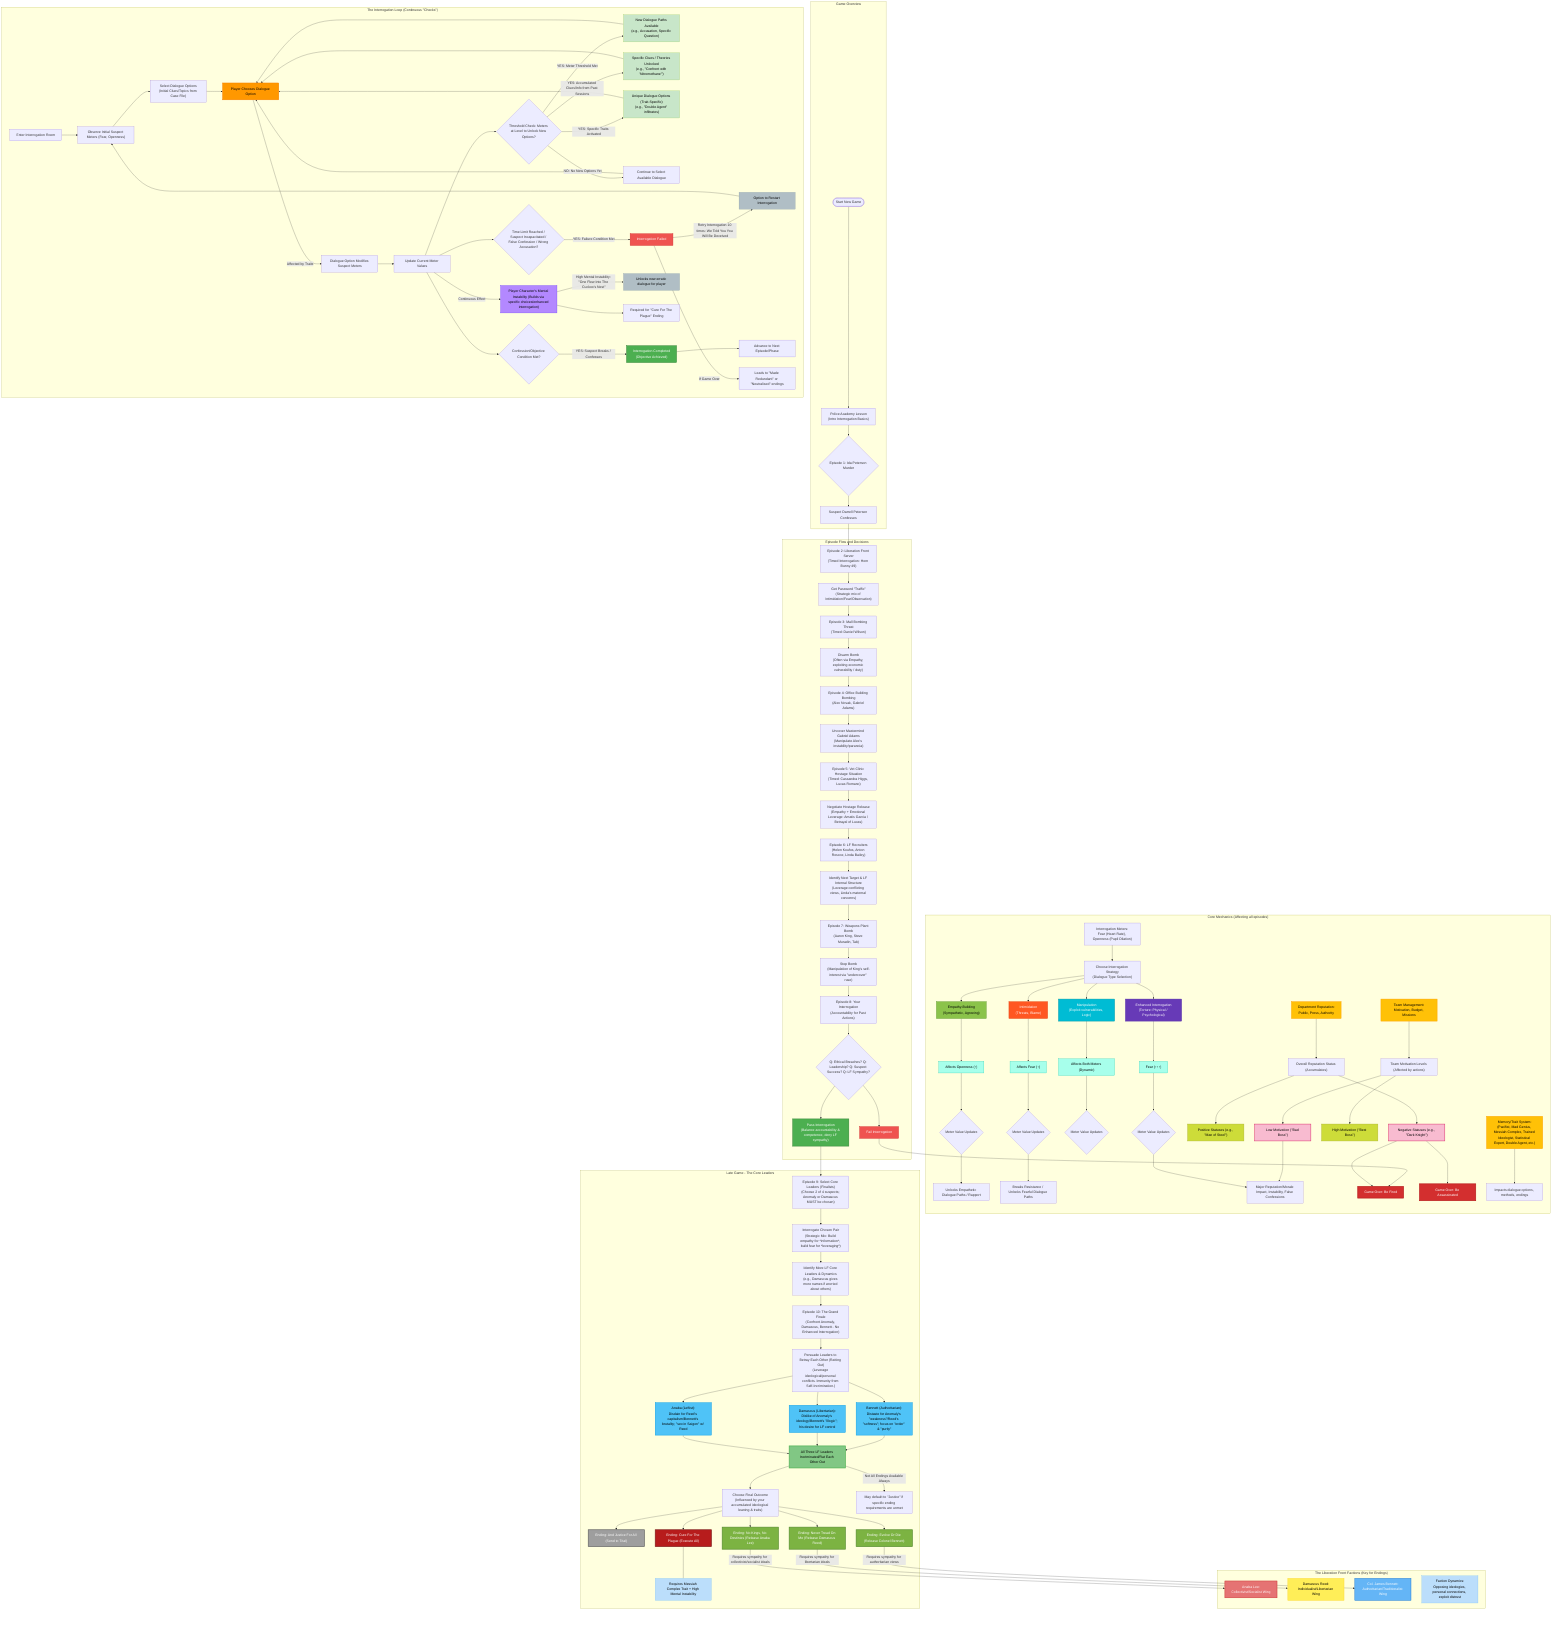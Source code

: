 graph TD
    subgraph "Game Overview"
        Start([Start New Game]) --> Tutorial["Police Academy Lesson<br/>(Intro Interrogation Basics)"]
        Tutorial --> Ep1{Episode 1: Ida Peterson Murder}
        Ep1 --> Ep1Outcome[Suspect Darrell Peterson Confesses]
    end

    subgraph "Core Mechanics (Affecting all episodes)"
        M_IntMeters["Interrogation Meters:<br/>Fear (Heart Rate), Openness (Pupil Dilation)"] --> M_Strategy["Choose Interrogation Strategy<br/>(Dialogue Type Selection)"]
        
        M_Strategy --> S_Empathy["Empathy-Building<br/>(Sympathetic, Agreeing)"]:::empathy_strat
        M_Strategy --> S_Intimidation["Intimidation<br/>(Threats, Blame)"]:::intimidation_strat
        M_Strategy --> S_Manipulation["Manipulation<br/>(Exploit vulnerabilities, Logic)"]:::manipulation_strat
        M_Strategy --> S_Enhanced["Enhanced Interrogation<br/>(Torture: Physical / Psychological)"]:::enhanced_strat

        S_Empathy --> A_Meter_Empathy["Affects Openness (↑)"]:::meter_change
        S_Intimidation --> A_Meter_Fear["Affects Fear (↑)"]:::meter_change
        S_Manipulation --> A_Meter_Both["Affects Both Meters (Dynamic)"]:::meter_change
        S_Enhanced --> A_Meter_Fear_Max["Fear (↑↑↑)"]:::meter_change
        
        A_Meter_Empathy --> Meter_Value_Openness{Meter Value Updates}
        A_Meter_Fear --> Meter_Value_Fear{Meter Value Updates}
        A_Meter_Both --> Meter_Value_Dynamic{Meter Value Updates}
        A_Meter_Fear_Max --> Meter_Value_Extreme{Meter Value Updates}

        Meter_Value_Openness --> M_ConsequenceA[Unlocks Empathetic Dialogue Paths / Rapport]
        Meter_Value_Fear --> M_ConsequenceB[Breaks Resistance / Unlocks Fearful Dialogue Paths]
        Meter_Value_Extreme --> M_ConsequenceC[Major Reputation/Morale Impact, Instability, False Confessions]

        M_Reputation["Department Reputation:<br/>Public, Press, Authority"]:::mechanic --> Rep_Status_Loop["Overall Reputation Status (Accumulates)"]
        Rep_Status_Loop --> R_Positive["Positive Statuses (e.g., &quot;Man of Steel&quot;)"]:::good_status
        Rep_Status_Loop --> R_Negative["Negative Statuses (e.g., &quot;Dark Knight&quot;)"]:::bad_status

        R_Negative --> Fail_Fired[Game Over: Be Fired]:::game_over
        R_Negative --> Fail_Assassinated[Game Over: Be Assassinated]:::game_over

        M_TeamMgmt["Team Management:<br/>Motivation, Budget, Missions"]:::mechanic --> Team_Morale_Loop["Team Motivation Levels (Affected by actions)"]
        Team_Morale_Loop --> TM_High["High Motivation (&quot;Best Boss&quot;)"]:::good_status
        Team_Morale_Loop --> TM_Low["Low Motivation (&quot;Bad Boss&quot;)"]:::bad_status
        TM_Low --> M_ConsequenceC

        M_MemorySystem["Memory/Trait System:<br/>(Pacifist, Mad Genius, Messiah Complex, Trained Ideologist, Statistical Expert, Double Agent, etc.)"]:::mechanic --> Traits_Influence[Impacts dialogue options, methods, endings]

    end

    subgraph "The Interrogation Loop (Continuous &quot;Checks&quot;)"
        Interrogation_Start[Enter Interrogation Room] --> Observe_Suspect["Observe Initial Suspect Meters (Fear, Openness)"]
        Observe_Suspect --> G_AvailableQuestions["Select Dialogue Options<br/>(Initial Clues/Topics from Case File)"]
        G_AvailableQuestions --> P_SelectOption[Player Chooses Dialogue Option]:::decision
        P_SelectOption -- Affected by Traits --> L_DialogueChoice[Dialogue Option Modifies Suspect Meters]

        L_DialogueChoice --> M_CurrentMeters[Update Current Meter Values]
        M_CurrentMeters --> Unlock_NewQuestions{Threshold Check: Meters at Level to Unlock New Options?}
        
        Unlock_NewQuestions --> |YES: Meter Threshold Met| G_UnlockedDialogue["New Dialogue Paths Available<br/>(e.g., Accusation, Specific Question)"]:::new_path
        G_UnlockedDialogue --> P_SelectOption

        Unlock_NewQuestions --> |YES: Accumulated Clues/Info from Past Sessions| K_Clues_Unlocked["Specific Clues / Theories Unlocked<br/>(e.g., &quot;Confront with 'Nitromethane'&quot;)"]:::new_path
        K_Clues_Unlocked --> P_SelectOption

        Unlock_NewQuestions --> |YES: Specific Traits Activated| T_TraitDialogue["Unique Dialogue Options (Trait-Specific)<br/>(e.g., &quot;Double Agent&quot; infiltrates)"]:::new_path
        T_TraitDialogue --> P_SelectOption

        Unlock_NewQuestions --> |NO: No New Options Yet| Repeat_Loop[Continue to Select Available Dialogue] --> P_SelectOption

        M_CurrentMeters --> Q_Confess{Confession/Objective Condition Met?}
        Q_Confess --> |YES: Suspect Breaks / Confesses| Interrogation_Success["Interrogation Completed<br/>(Objective Achieved)"]:::success

        M_CurrentMeters --> Q_Failure{Time Limit Reached / Suspect Incapacitated / False Confession / Wrong Accusation?}
        Q_Failure --> |YES: Failure Condition Met| Interrogation_Failure[Interrogation Failed]:::failure
        Interrogation_Failure -- "Retry Interrogation 10 times: We Told You You Will Be Deceived" --> Restart_Interrogation[Option to Restart Interrogation]:::achievement_link
        Restart_Interrogation --> Observe_Suspect

        Interrogation_Success --> Progress_to_Next_Ep[Advance to Next Episode/Phase]
        Interrogation_Failure -- If Game Over --> Game_Over_Route["Leads to &quot;Made Redundant&quot; or &quot;Neutralised&quot; endings"]
        
        M_CurrentMeters -- Continuous Effect --> Player_MentalInstability["Player Character's Mental Instability (Builds via specific choices/enhanced interrogation)"]:::psyche
        Player_MentalInstability -- "High Mental Instability: &quot;One Flew Into The Cuckoo's Nest&quot;" --> Specific_Dialogue[Unlocks new erratic dialogue for player]:::achievement_link
        Player_MentalInstability --> Influences_Endings["Required for &quot;Cure For The Plague&quot; Ending"]
    end

    subgraph "The Liberation Front Factions (Key for Endings)"
        F_Anaba["Anaba Lee:<br/>Collectivist/Socialist Wing"]:::faction_left
        F_Damascus["Damascus Reed:<br/>Individualist/Libertarian Wing"]:::faction_libertarian
        F_Bennett["Col. James Bennett:<br/>Authoritarian/Traditionalist Wing"]:::faction_right

        F_Dynamics["Faction Dynamics:<br/>Opposing ideologies, personal connections, exploit distrust"]:::notes
    end

    subgraph "Episode Flow and Decisions"
        Ep1Outcome --> Ep2["Episode 2: Liberation Front Server<br/>(Timed Interrogation: Horn Bunny 49)"]
        Ep2 --> Ep2Outcome["Get Password &quot;Traffic&quot;<br/>(Strategic mix of Intimidation/Fear/Observation)"]
        Ep2Outcome --> Ep3["Episode 3: Mall Bombing Threat<br/>(Timed: Daniel Wilson)"]
        Ep3 --> Ep3Outcome["Disarm Bomb<br/>(Often via Empathy, exploiting economic vulnerability / duty)"]
        Ep3Outcome --> Ep4["Episode 4: Office Building Bombing<br/>(Alex Novak, Gabriel Adams)"]
        Ep4 --> Ep4Outcome["Uncover Mastermind Gabriel Adams<br/>(Manipulate Alex's instability/paranoia)"]
        Ep4Outcome --> Ep5["Episode 5: Vet Clinic Hostage Situation<br/>(Timed: Cassandra Higgs, Lucas Romano)"]
        Ep5 --> Ep5Outcome["Negotiate Hostage Release<br/>(Empathy + Emotional Leverage: Amatis Garcia / Betrayal of Lucas)"]
        Ep5Outcome --> Ep6["Episode 6: LF Recruiters<br/>(Helen Koufos, Anton Roscoe, Linda Bailey)"]
        Ep6 --> Ep6Outcome["Identify Next Target & LF Internal Structure<br/>(Leverage conflicting views, Linda's maternal concerns)"]
        Ep6Outcome --> Ep7["Episode 7: Weapons Plant Bomb<br/>(Aaron King, Steve Muradin, Tab)"]
        Ep7 --> Ep7Outcome["Stop Bomb<br/>(Manipulation of King's self-interest via &quot;undercover&quot; ruse)"]

        Ep7Outcome --> Ep8["Episode 8: Your Interrogation<br/>(Accountability for Past Actions)"]
        Ep8 --> Ep8Questions{Q: Ethical Breaches? Q: Leadership? Q: Suspect Success? Q: LF Sympathy?}
        Ep8Questions --> Ep8Pass["Pass Interrogation<br/>(Balance accountability & competence, deny LF sympathy)"]:::success
        Ep8Questions --> Ep8Fail[Fail Interrogation]:::failure --> Fail_Fired
    end

    subgraph "Late Game - The Core Leaders"
        Ep8Pass --> Ep9_Choice["Episode 9: Select Core Leaders (Finalists)<br/>(Choose 2 of 4 suspects; Anomaly or Damascus MUST be chosen)"]
        Ep9_Choice --> Ep9_Interrogate["Interrogate Chosen Pair<br/>(Strategic Mix: Build empathy for *information*, build fear for *leveraging*)"]
        Ep9_Interrogate --> Ep9_Outcome["Identify More LF Core Leaders & Dynamics<br/>(e.g., Damascus gives more names if worried about others)"]
        Ep9_Outcome --> Ep10["Episode 10: The Grand Finale<br/>(Confront Anomaly, Damascus, Bennett - No Enhanced Interrogation)"]

        Ep10 --> LF_Betrayal_Strategy["Persuade Leaders to Betray Each Other (Ratting Out)<br/>(Leverage ideological/personal conflicts. Immunity from Self-Incrimination.)"]

        LF_Betrayal_Strategy --> B_Anomaly["Anaba (Leftist):<br/>Disdain for Reed's capitalism/Bennett's brutality; &quot;sex in Saigon&quot; w/ Reed"]:::ideological_path
        LF_Betrayal_Strategy --> B_Damascus["Damascus (Libertarian):<br/>Dislike of Anomaly's ideology/Bennett's &quot;illogic&quot;; his desire for LF control"]:::ideological_path
        LF_Betrayal_Strategy --> B_Bennett["Bennett (Authoritarian):<br/>Distaste for Anomaly's &quot;weakness&quot;/Reed's &quot;softness&quot;; focus on &quot;order&quot; & &quot;purity&quot;"]:::ideological_path

        B_Anomaly & B_Damascus & B_Bennett --> All_Leaders_Confess[All Three LF Leaders Incriminated/Rat Each Other Out]:::success_finale

        All_Leaders_Confess --> FinalDecision["Choose Final Outcome<br/>(Influenced by your accumulated ideological leaning & traits)"]

        FinalDecision --> Ending_Justice["Ending: And Justice For All (Send to Trial)"]:::ending_neutral
        FinalDecision --> Ending_NoKings["Ending: No Kings, No Destinies (Release Anaba Lee)"]:::ending_faction
        Ending_NoKings --Requires sympathy for collectivist/socialist ideals --> F_Anaba

        FinalDecision --> Ending_NeverTread["Ending: Never Tread On Me (Release Damascus Reed)"]:::ending_faction
        Ending_NeverTread --Requires sympathy for libertarian ideals --> F_Damascus

        FinalDecision --> Ending_Evolve["Ending: Evolve Or Die (Release Colonel Bennett)"]:::ending_faction
        Ending_Evolve --Requires sympathy for authoritarian views --> F_Bennett

        FinalDecision --> Ending_Cure["Ending: Cure For The Plague (Execute All)"]:::ending_brutal
        Ending_Cure --- Notes_Cure["Requires Messiah Complex Trait + High Mental Instability"]:::notes

        All_Leaders_Confess -- Not All Endings Available Always --> Fail_Default_Ending["May default to &quot;Justice&quot; if specific ending requirements are unmet"]
    end

    classDef start fill:#4CAF50,stroke:#2E7D32,stroke-width:2px,color:#fff
    classDef success fill:#4CAF50,stroke:#2E7D32,stroke-width:2px,color:#fff
    classDef failure fill:#EF5350,stroke:#D32F2F,stroke-width:2px,color:#fff
    classDef game_over fill:#D32F2F,stroke:#B71C1C,stroke-width:3px,color:#fff
    classDef story_step fill:#90CAF9,stroke:#2196F3,stroke-width:2px,color:#000
    classDef notes fill:#BBDEFB,stroke:#64B5F6,stroke-width:1px,color:#000
    classDef success_finale fill:#81C784,stroke:#4CAF50,stroke-width:3px,color:#000

    classDef mechanic fill:#FFC107,stroke:#FFA000,stroke-width:2px,color:#000
    classDef strategy fill:#FFECB3,stroke:#FFD54F,stroke-width:1px,color:#000
    classDef meter_change fill:#A7FFEB,stroke:#00BFA5,stroke-width:1px,color:#000
    classDef consequence fill:#F44336,stroke:#D32F2F,stroke-width:1px,color:#fff
    classDef enhanced_strat fill:#673AB7,stroke:#512DA8,stroke-width:2px,color:#fff
    classDef empathy_strat fill:#8BC34A,stroke:#689F38,stroke-width:2px,color:#000
    classDef intimidation_strat fill:#FF5722,stroke:#E64A19,stroke-width:2px,color:#fff
    classDef manipulation_strat fill:#00BCD4,stroke:#0097A7,stroke-width:2px,color:#fff
    classDef decision fill:#FF9800,stroke:#F57C00,stroke-width:2px,color:#000
    classDef new_path fill:#C8E6C9,stroke:#8BC34A,stroke-width:1px,color:#000
    classDef psyche fill:#B388FF,stroke:#7C4DFF,stroke-width:2px,color:#000
    classDef achievement_link fill:#B0BEC5,stroke:#78909C,stroke-width:1px,color:#000


    classDef reputation fill:#E0B0FF,stroke:#A14FBF,stroke-width:2px,color:#000
    classDef good_status fill:#CDDC39,stroke:#AFB42B,stroke-width:2px,color:#000
    classDef bad_status fill:#F8BBD0,stroke:#D81B60,stroke-width:2px,color:#000
    classDef team_mgmt fill:#D1C4E9,stroke:#9575CD,stroke-width:2px,color:#000
    classDef mem_system fill:#FFF9C4,stroke:#FBC02D,stroke-width:2px,color:#000

    classDef faction_left fill:#E57373,stroke:#C62828,stroke-width:2px,color:#fff
    classDef faction_libertarian fill:#FFEE58,stroke:#FDD835,stroke-width:2px,color:#000
    classDef faction_right fill:#64B5F6,stroke:#1976D2,stroke-width:2px,color:#fff
    classDef ideological_path fill:#4FC3F7,stroke:#039BE5,stroke-width:2px,color:#000

    classDef ending_neutral fill:#9E9E9E,stroke:#616161,stroke-width:3px,color:#fff
    classDef ending_faction fill:#7CB342,stroke:#558B2F,stroke-width:3px,color:#fff
    classDef ending_brutal fill:#B71C1C,stroke:#7F1D1D,stroke-width:3px,color:#fff